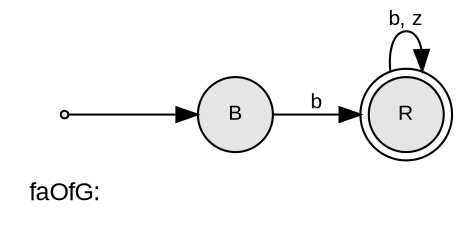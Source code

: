 digraph finite_state_machine {

  rankdir = LR;

  node [fontname = Arial fontsize = 10 style = filled fillcolor = gray90]
  "faOfG:" [shape = none style = "" fontsize = 12];
  node [shape = point]; START; // shape for START node
  node [shape = circle peripheries = 2] "R"; // shape for final nodes
  node [shape = circle peripheries = 1];  // shape for non-final nodes
  START -> "B";

  "B" -> "R" [label = "b" fontname = Arial fontsize = 10]; 
  "R" -> "R" [label = "b, z" fontname = Arial fontsize = 10]; 

}
